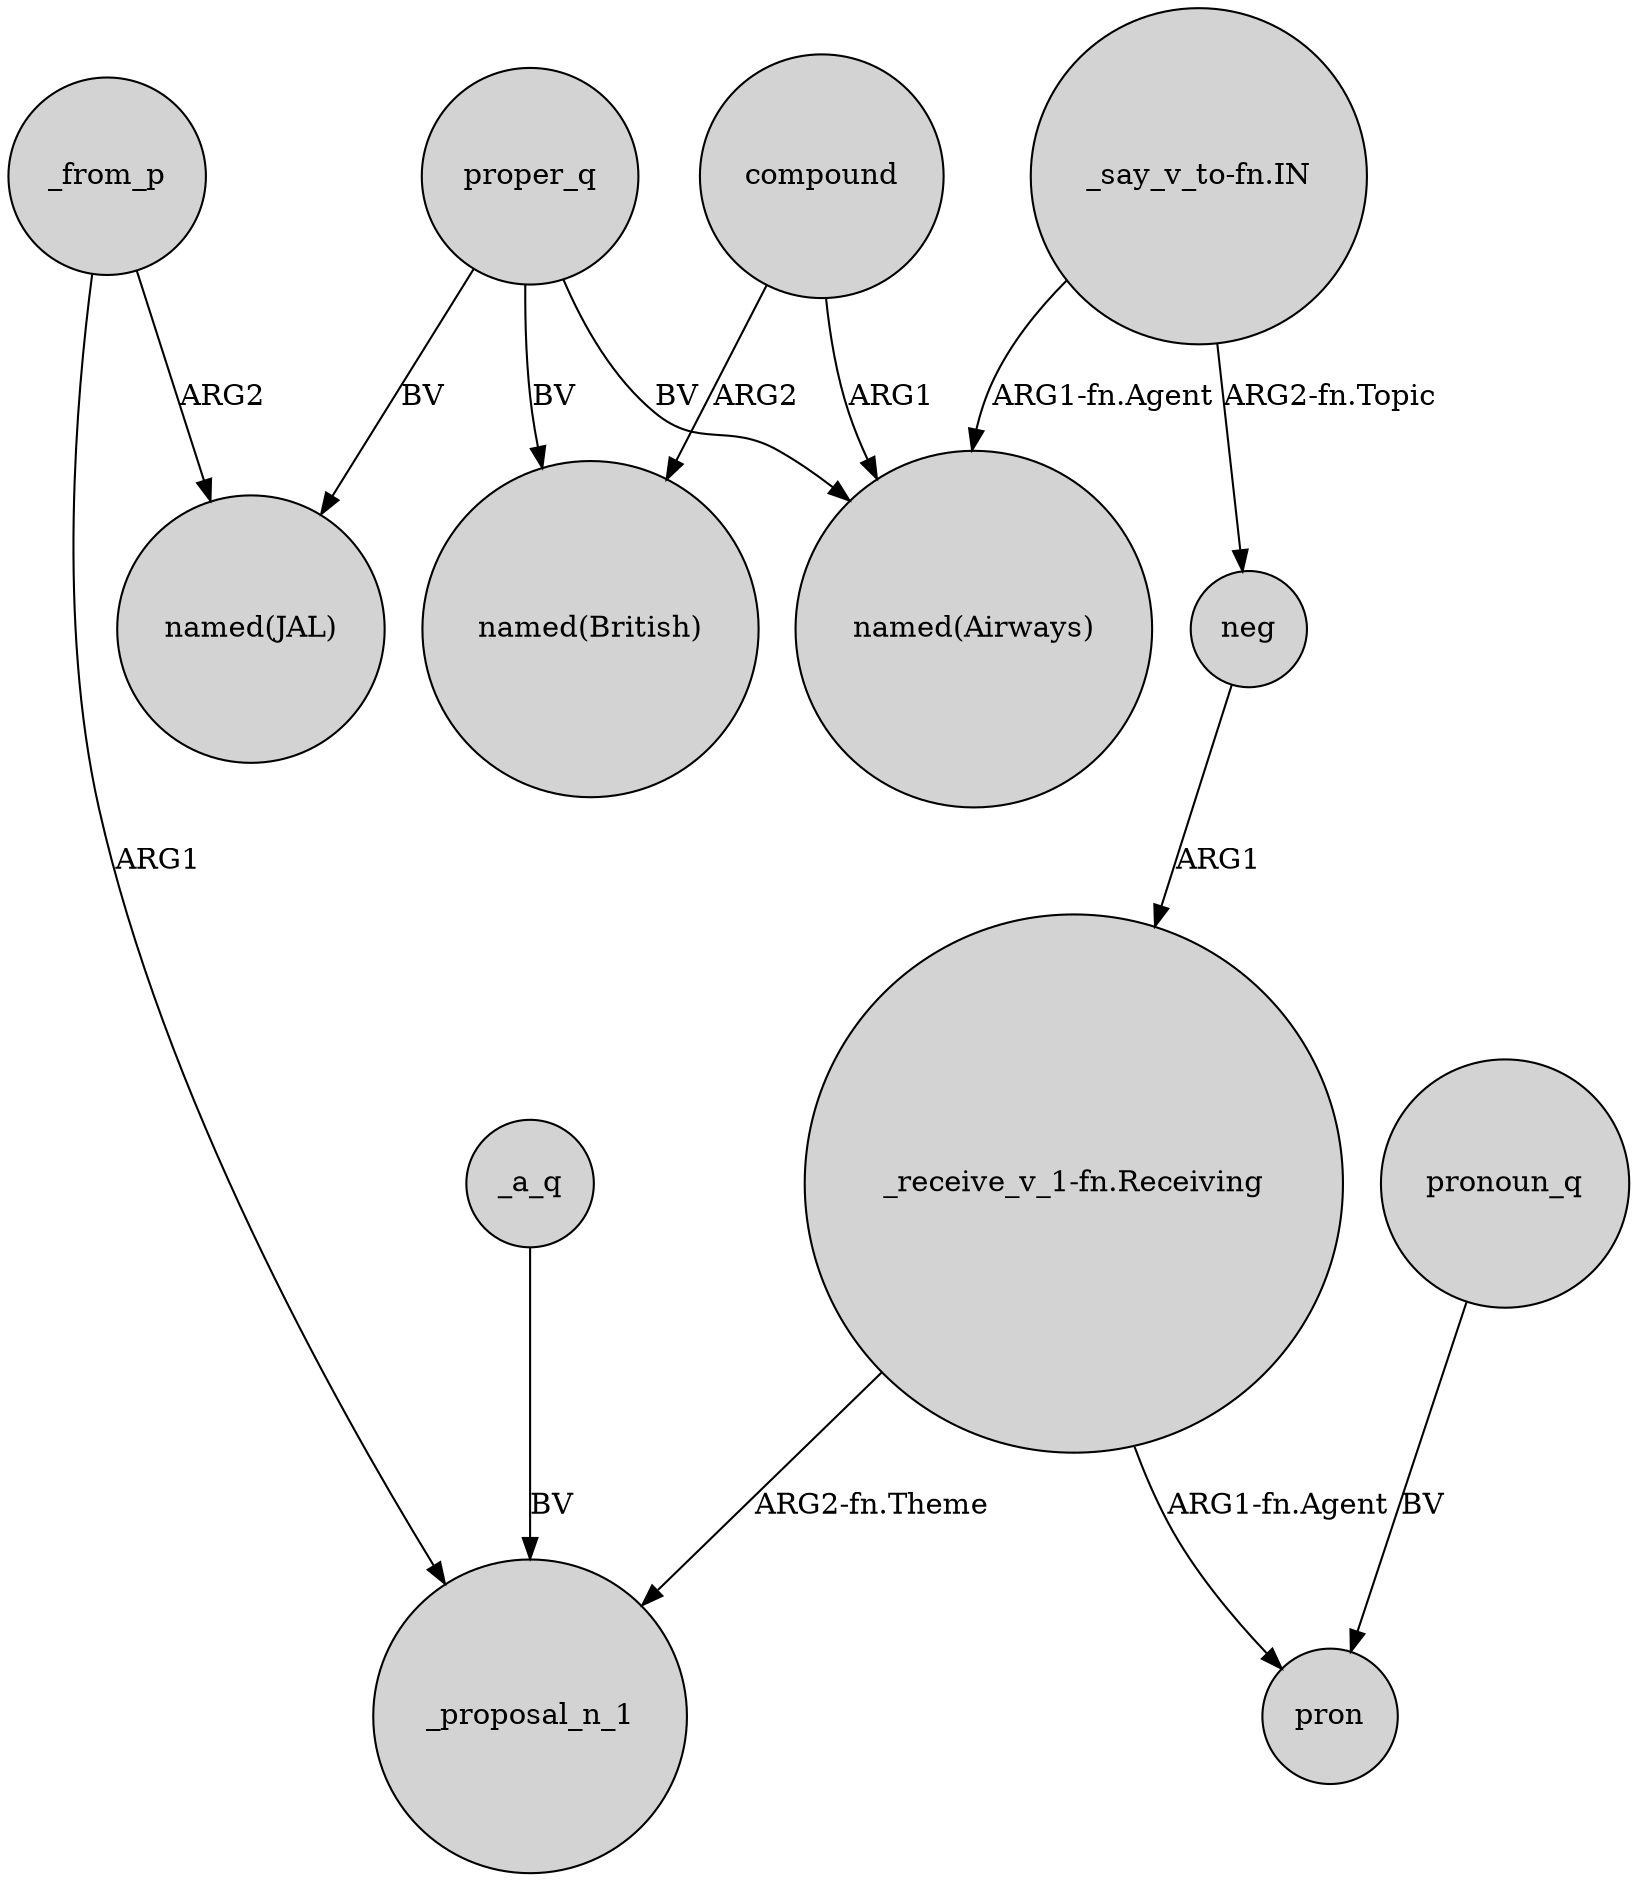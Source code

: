 digraph {
	node [shape=circle style=filled]
	neg -> "_receive_v_1-fn.Receiving" [label=ARG1]
	"_say_v_to-fn.IN" -> neg [label="ARG2-fn.Topic"]
	_from_p -> "named(JAL)" [label=ARG2]
	"_receive_v_1-fn.Receiving" -> _proposal_n_1 [label="ARG2-fn.Theme"]
	proper_q -> "named(JAL)" [label=BV]
	pronoun_q -> pron [label=BV]
	proper_q -> "named(British)" [label=BV]
	_from_p -> _proposal_n_1 [label=ARG1]
	proper_q -> "named(Airways)" [label=BV]
	"_say_v_to-fn.IN" -> "named(Airways)" [label="ARG1-fn.Agent"]
	compound -> "named(British)" [label=ARG2]
	"_receive_v_1-fn.Receiving" -> pron [label="ARG1-fn.Agent"]
	_a_q -> _proposal_n_1 [label=BV]
	compound -> "named(Airways)" [label=ARG1]
}
